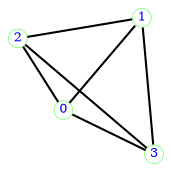 graph Tetrahedron_4  {
#   name= Tetrahedron_4
#   n_vert = 4
#   n_node = 4
#   n_edge = 6
#   n_face = 4
#   n_side = 4
  ratio=1;
  layout=nop;
  size="5,5";
  bb="-30,-30,100,100";
  node [color=Green, fontcolor=Blue, font=Courier,  width=0.125,  height=0.125, shape=circle, fontsize=6, fixedsize=true, penwidth=0.2]; 
  0 [ pos="1.02223,1.23393"];
  1 [ pos="37.7646,45.5859"];
  2 [ pos="-20.191,35.6273"];
  3 [ pos="43.4486,-19.9793"];
  0 -- 1 ; 
  1 -- 2 ; 
  2 -- 0 ; 
  0 -- 3 ; 
  1 -- 3 ; 
  2 -- 3 ; 
}
